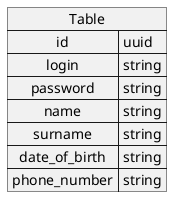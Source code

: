 @startuml
map Table {
 id => uuid
 login => string
 password => string
 name => string
 surname => string
 date_of_birth => string
 phone_number => string
}
@enduml

